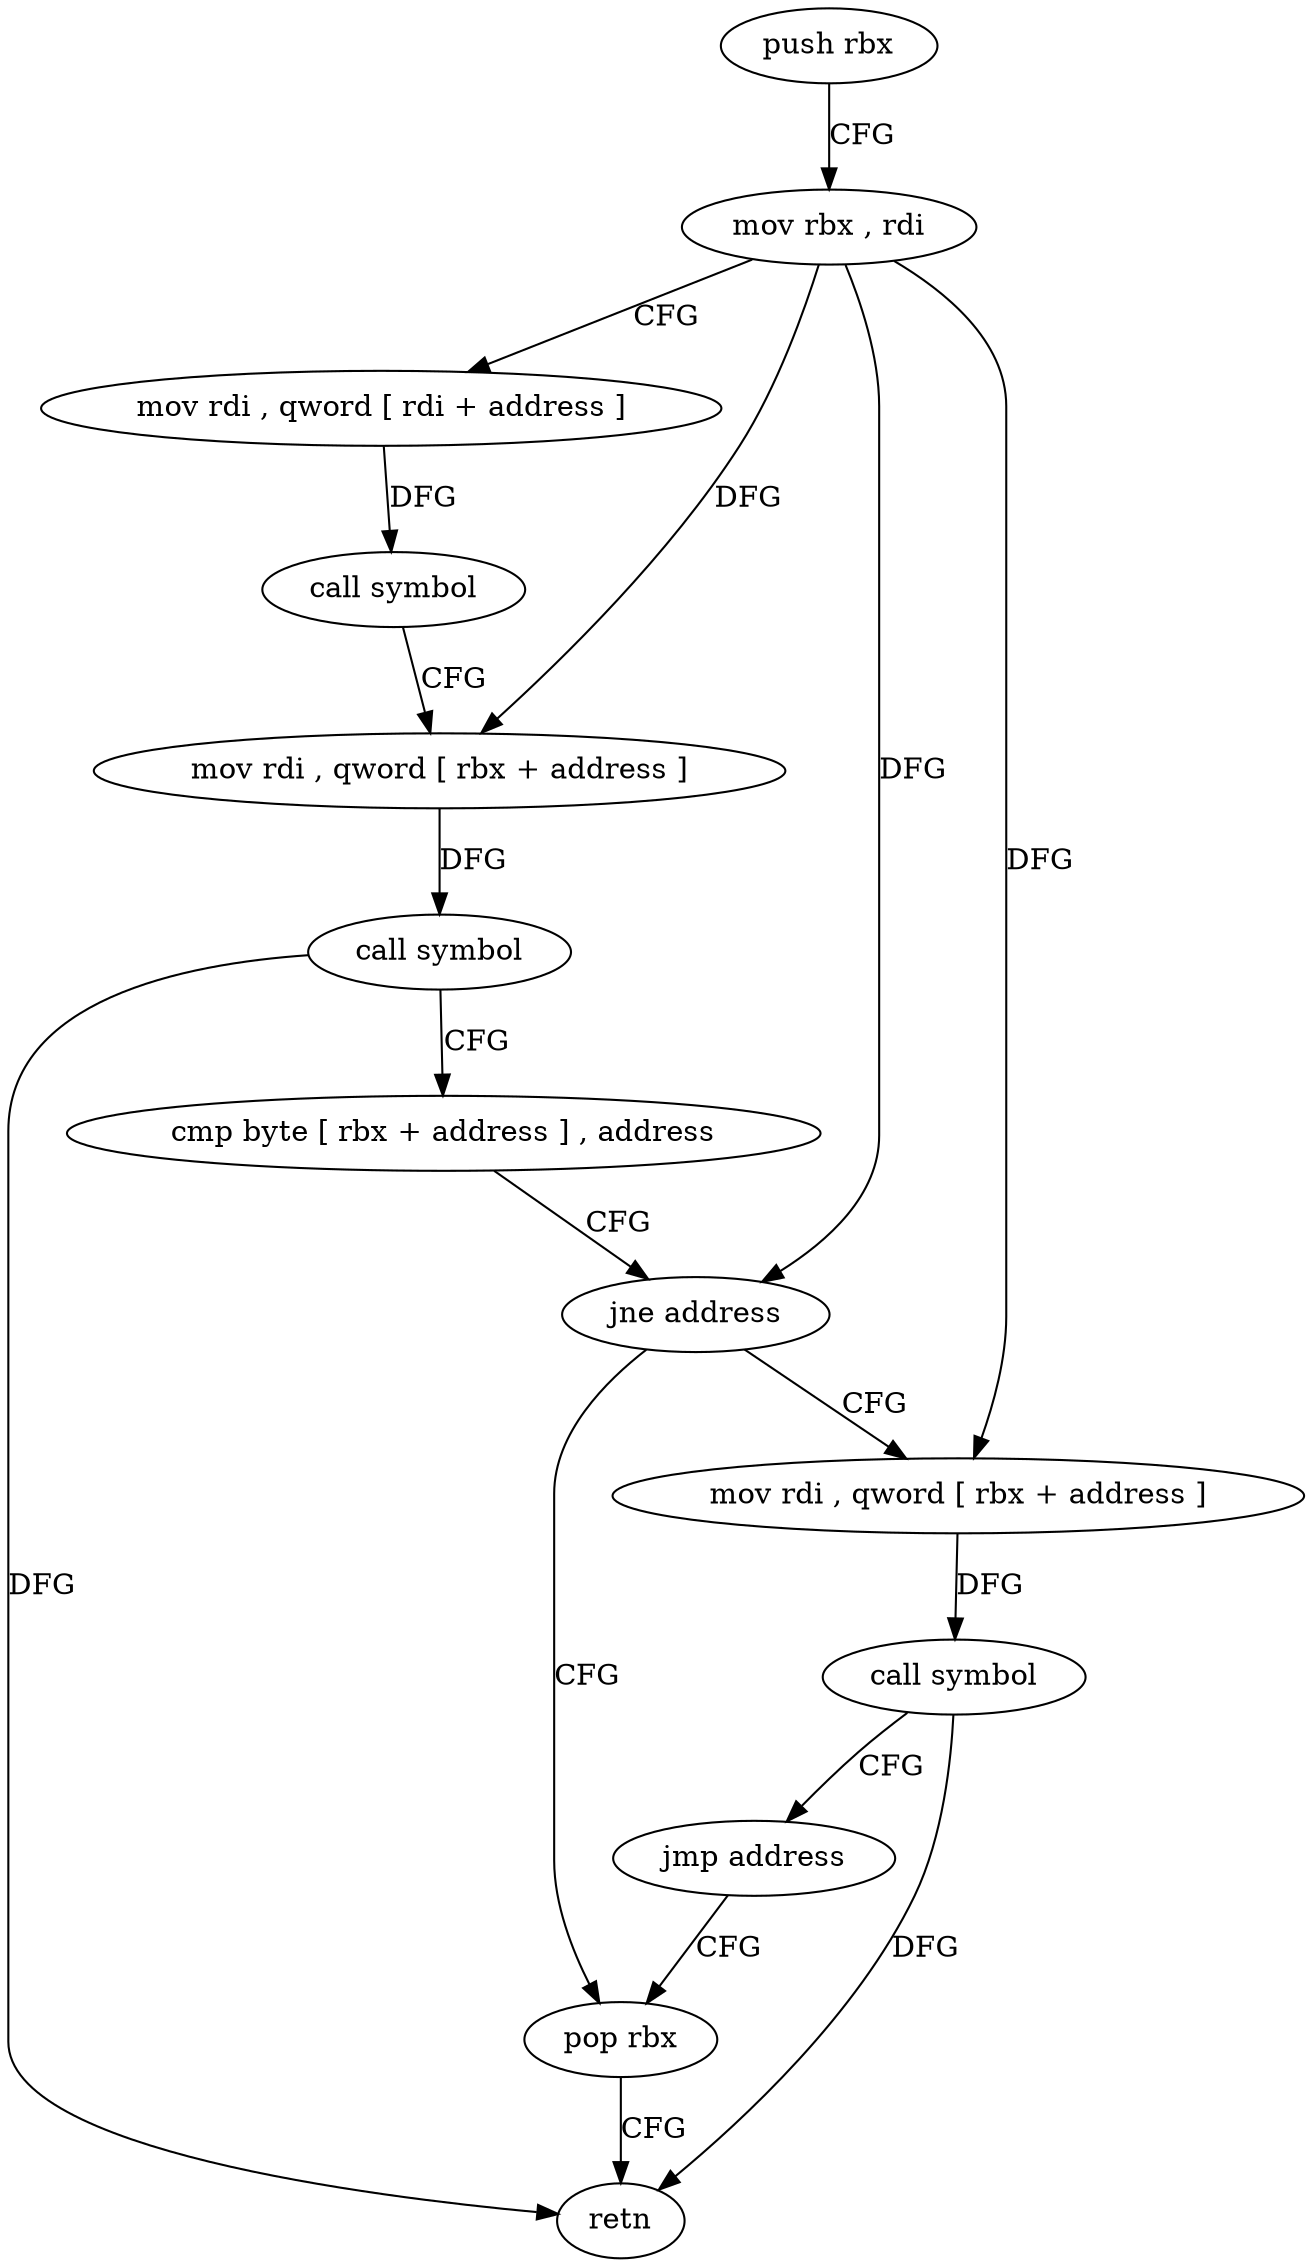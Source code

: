 digraph "func" {
"4329438" [label = "push rbx" ]
"4329439" [label = "mov rbx , rdi" ]
"4329442" [label = "mov rdi , qword [ rdi + address ]" ]
"4329446" [label = "call symbol" ]
"4329451" [label = "mov rdi , qword [ rbx + address ]" ]
"4329455" [label = "call symbol" ]
"4329460" [label = "cmp byte [ rbx + address ] , address" ]
"4329467" [label = "jne address" ]
"4329471" [label = "mov rdi , qword [ rbx + address ]" ]
"4329469" [label = "pop rbx" ]
"4329475" [label = "call symbol" ]
"4329480" [label = "jmp address" ]
"4329470" [label = "retn" ]
"4329438" -> "4329439" [ label = "CFG" ]
"4329439" -> "4329442" [ label = "CFG" ]
"4329439" -> "4329451" [ label = "DFG" ]
"4329439" -> "4329467" [ label = "DFG" ]
"4329439" -> "4329471" [ label = "DFG" ]
"4329442" -> "4329446" [ label = "DFG" ]
"4329446" -> "4329451" [ label = "CFG" ]
"4329451" -> "4329455" [ label = "DFG" ]
"4329455" -> "4329460" [ label = "CFG" ]
"4329455" -> "4329470" [ label = "DFG" ]
"4329460" -> "4329467" [ label = "CFG" ]
"4329467" -> "4329471" [ label = "CFG" ]
"4329467" -> "4329469" [ label = "CFG" ]
"4329471" -> "4329475" [ label = "DFG" ]
"4329469" -> "4329470" [ label = "CFG" ]
"4329475" -> "4329480" [ label = "CFG" ]
"4329475" -> "4329470" [ label = "DFG" ]
"4329480" -> "4329469" [ label = "CFG" ]
}
